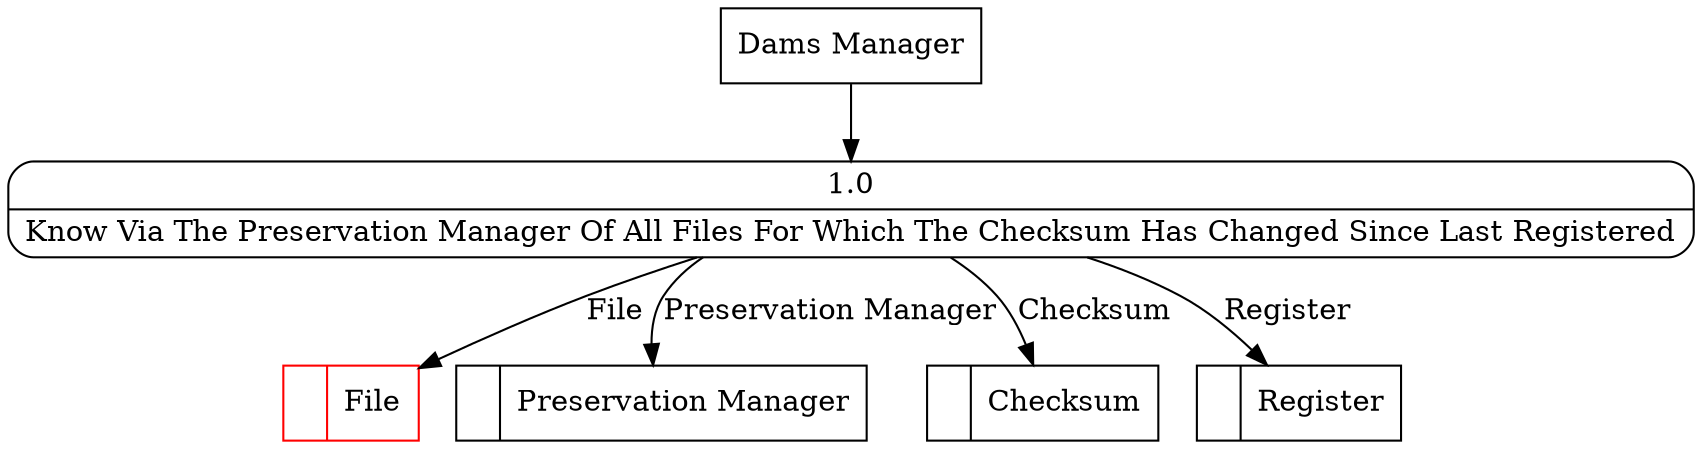 digraph dfd2{ 
node[shape=record]
200 [label="<f0>  |<f1> File " color=red];
201 [label="<f0>  |<f1> Preservation Manager " ];
202 [label="<f0>  |<f1> Checksum " ];
203 [label="<f0>  |<f1> Register " ];
204 [label="Dams Manager" shape=box];
205 [label="{<f0> 1.0|<f1> Know Via The Preservation Manager Of All Files For Which The Checksum Has Changed Since Last Registered }" shape=Mrecord];
204 -> 205
205 -> 201 [label="Preservation Manager"]
205 -> 200 [label="File"]
205 -> 202 [label="Checksum"]
205 -> 203 [label="Register"]
}